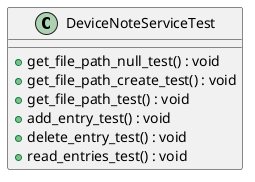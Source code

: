 @startuml
class DeviceNoteServiceTest {
    + get_file_path_null_test() : void
    + get_file_path_create_test() : void
    + get_file_path_test() : void
    + add_entry_test() : void
    + delete_entry_test() : void
    + read_entries_test() : void
}
@enduml
